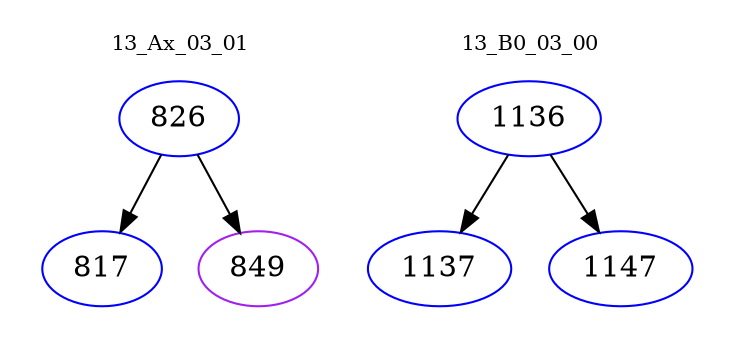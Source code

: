 digraph{
subgraph cluster_0 {
color = white
label = "13_Ax_03_01";
fontsize=10;
T0_826 [label="826", color="blue"]
T0_826 -> T0_817 [color="black"]
T0_817 [label="817", color="blue"]
T0_826 -> T0_849 [color="black"]
T0_849 [label="849", color="purple"]
}
subgraph cluster_1 {
color = white
label = "13_B0_03_00";
fontsize=10;
T1_1136 [label="1136", color="blue"]
T1_1136 -> T1_1137 [color="black"]
T1_1137 [label="1137", color="blue"]
T1_1136 -> T1_1147 [color="black"]
T1_1147 [label="1147", color="blue"]
}
}
